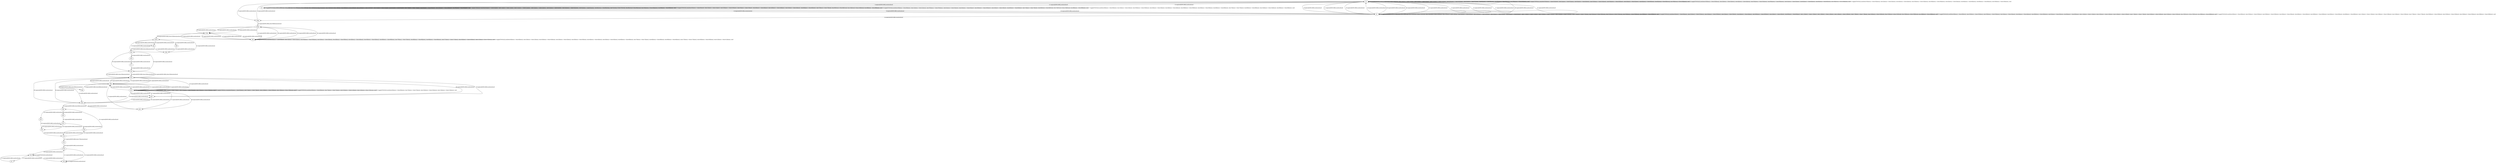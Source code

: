 # Total number of goals covered by this test: 1
# b56 --> d15m

digraph g {
"b3" -> "b3" [label = "1-toggle[TOGGLE];/null/door33[false]:=!(door33[false]); door2[false]:=!(door2[false]); door4[false]:=!(door4[false]); door20[false]:=!(door20[false]); door36[false]:=!(door36[false]); door5[false]:=!(door5[false]); door6[false]:=!(door6[false]); door8[false]:=!(door8[false]); door26[false]:=!(door26[false]); /null"];
"b3" -> "d36p" [label = "2-explore[EXPLORE];/null/null/null"];
"d36p" -> "b3" [label = "3-explore[EXPLORE];/null/null/null"];
"b3" -> "b3" [label = "4-toggle[TOGGLE];/null/door33[false]:=!(door33[false]); door2[false]:=!(door2[false]); door4[false]:=!(door4[false]); door20[false]:=!(door20[false]); door36[false]:=!(door36[false]); door5[false]:=!(door5[false]); door6[false]:=!(door6[false]); door8[false]:=!(door8[false]); door26[false]:=!(door26[false]); /null"];
"b3" -> "b4" [label = "5-explore[EXPLORE];/null/null/null"];
"b4" -> "b4" [label = "6-toggle[TOGGLE];/null/door0[false]:=!(door0[false]); door1[false]:=!(door1[false]); door33[false]:=!(door33[false]); door2[false]:=!(door2[false]); door4[false]:=!(door4[false]); door36[false]:=!(door36[false]); door5[false]:=!(door5[false]); door6[false]:=!(door6[false]); door7[false]:=!(door7[false]); door8[false]:=!(door8[false]); door24[false]:=!(door24[false]); door9[false]:=!(door9[false]); /null"];
"b4" -> "b4" [label = "7-toggle[TOGGLE];/null/door0[false]:=!(door0[false]); door1[false]:=!(door1[false]); door33[false]:=!(door33[false]); door2[false]:=!(door2[false]); door4[false]:=!(door4[false]); door36[false]:=!(door36[false]); door5[false]:=!(door5[false]); door6[false]:=!(door6[false]); door7[false]:=!(door7[false]); door8[false]:=!(door8[false]); door24[false]:=!(door24[false]); door9[false]:=!(door9[false]); /null"];
"b4" -> "b2" [label = "8-explore[EXPLORE];/null/null/null"];
"b2" -> "b3" [label = "9-explore[EXPLORE];/null/null/null"];
"b3" -> "b2" [label = "10-explore[EXPLORE];/null/null/null"];
"b2" -> "b3" [label = "11-explore[EXPLORE];/null/null/null"];
"b3" -> "b2" [label = "12-explore[EXPLORE];/null/null/null"];
"b2" -> "b2" [label = "13-toggle[TOGGLE];/null/door0[false]:=!(door0[false]); door32[false]:=!(door32[false]); door33[false]:=!(door33[false]); door2[false]:=!(door2[false]); door4[false]:=!(door4[false]); door36[false]:=!(door36[false]); door5[false]:=!(door5[false]); door9[false]:=!(door9[false]); door11[false]:=!(door11[false]); door13[false]:=!(door13[false]); door15[false]:=!(door15[false]); door17[false]:=!(door17[false]); door20[false]:=!(door20[false]); door22[false]:=!(door22[false]); door23[false]:=!(door23[false]); door29[false]:=!(door29[false]); /null"];
"b2" -> "b4" [label = "14-explore[EXPLORE];/null/null/null"];
"b4" -> "b4" [label = "15-toggle[TOGGLE];/null/door0[false]:=!(door0[false]); door1[false]:=!(door1[false]); door33[false]:=!(door33[false]); door2[false]:=!(door2[false]); door4[false]:=!(door4[false]); door36[false]:=!(door36[false]); door5[false]:=!(door5[false]); door6[false]:=!(door6[false]); door7[false]:=!(door7[false]); door8[false]:=!(door8[false]); door24[false]:=!(door24[false]); door9[false]:=!(door9[false]); /null"];
"b4" -> "b4" [label = "16-toggle[TOGGLE];/null/door0[false]:=!(door0[false]); door1[false]:=!(door1[false]); door33[false]:=!(door33[false]); door2[false]:=!(door2[false]); door4[false]:=!(door4[false]); door36[false]:=!(door36[false]); door5[false]:=!(door5[false]); door6[false]:=!(door6[false]); door7[false]:=!(door7[false]); door8[false]:=!(door8[false]); door24[false]:=!(door24[false]); door9[false]:=!(door9[false]); /null"];
"b4" -> "b4" [label = "17-toggle[TOGGLE];/null/door0[false]:=!(door0[false]); door1[false]:=!(door1[false]); door33[false]:=!(door33[false]); door2[false]:=!(door2[false]); door4[false]:=!(door4[false]); door36[false]:=!(door36[false]); door5[false]:=!(door5[false]); door6[false]:=!(door6[false]); door7[false]:=!(door7[false]); door8[false]:=!(door8[false]); door24[false]:=!(door24[false]); door9[false]:=!(door9[false]); /null"];
"b4" -> "b2" [label = "18-explore[EXPLORE];/null/null/null"];
"b2" -> "b2" [label = "19-toggle[TOGGLE];/null/door0[false]:=!(door0[false]); door32[false]:=!(door32[false]); door33[false]:=!(door33[false]); door2[false]:=!(door2[false]); door4[false]:=!(door4[false]); door36[false]:=!(door36[false]); door5[false]:=!(door5[false]); door9[false]:=!(door9[false]); door11[false]:=!(door11[false]); door13[false]:=!(door13[false]); door15[false]:=!(door15[false]); door17[false]:=!(door17[false]); door20[false]:=!(door20[false]); door22[false]:=!(door22[false]); door23[false]:=!(door23[false]); door29[false]:=!(door29[false]); /null"];
"b2" -> "b3" [label = "20-explore[EXPLORE];/null/null/null"];
"b3" -> "b4" [label = "21-explore[EXPLORE];/null/null/null"];
"b4" -> "b3" [label = "22-explore[EXPLORE];/null/null/null"];
"b3" -> "b3" [label = "23-toggle[TOGGLE];/null/door33[false]:=!(door33[false]); door2[false]:=!(door2[false]); door4[false]:=!(door4[false]); door20[false]:=!(door20[false]); door36[false]:=!(door36[false]); door5[false]:=!(door5[false]); door6[false]:=!(door6[false]); door8[false]:=!(door8[false]); door26[false]:=!(door26[false]); /null"];
"b3" -> "b2" [label = "24-explore[EXPLORE];/null/null/null"];
"b2" -> "b2" [label = "25-toggle[TOGGLE];/null/door0[false]:=!(door0[false]); door32[false]:=!(door32[false]); door33[false]:=!(door33[false]); door2[false]:=!(door2[false]); door4[false]:=!(door4[false]); door36[false]:=!(door36[false]); door5[false]:=!(door5[false]); door9[false]:=!(door9[false]); door11[false]:=!(door11[false]); door13[false]:=!(door13[false]); door15[false]:=!(door15[false]); door17[false]:=!(door17[false]); door20[false]:=!(door20[false]); door22[false]:=!(door22[false]); door23[false]:=!(door23[false]); door29[false]:=!(door29[false]); /null"];
"b2" -> "b3" [label = "26-explore[EXPLORE];/null/null/null"];
"b3" -> "b2" [label = "27-explore[EXPLORE];/null/null/null"];
"b2" -> "b3" [label = "28-explore[EXPLORE];/null/null/null"];
"b3" -> "b2" [label = "29-explore[EXPLORE];/null/null/null"];
"b2" -> "b3" [label = "30-explore[EXPLORE];/null/null/null"];
"b3" -> "b3" [label = "31-toggle[TOGGLE];/null/door33[false]:=!(door33[false]); door2[false]:=!(door2[false]); door4[false]:=!(door4[false]); door20[false]:=!(door20[false]); door36[false]:=!(door36[false]); door5[false]:=!(door5[false]); door6[false]:=!(door6[false]); door8[false]:=!(door8[false]); door26[false]:=!(door26[false]); /null"];
"b3" -> "b2" [label = "32-explore[EXPLORE];/null/null/null"];
"b2" -> "b2" [label = "33-toggle[TOGGLE];/null/door0[false]:=!(door0[false]); door32[false]:=!(door32[false]); door33[false]:=!(door33[false]); door2[false]:=!(door2[false]); door4[false]:=!(door4[false]); door36[false]:=!(door36[false]); door5[false]:=!(door5[false]); door9[false]:=!(door9[false]); door11[false]:=!(door11[false]); door13[false]:=!(door13[false]); door15[false]:=!(door15[false]); door17[false]:=!(door17[false]); door20[false]:=!(door20[false]); door22[false]:=!(door22[false]); door23[false]:=!(door23[false]); door29[false]:=!(door29[false]); /null"];
"b2" -> "d36p" [label = "34-explore[EXPLORE];/null/null/null"];
"d36p" -> "d36m" [label = "35-explore[EXPLORE];/door36[false]/null/null"];
"d36m" -> "d33p" [label = "36-explore[EXPLORE];/null/null/null"];
"d33p" -> "b86" [label = "37-explore[EXPLORE];/null/null/null"];
"b86" -> "b86" [label = "38-toggle[TOGGLE];/null/door0[false]:=!(door0[false]); door1[false]:=!(door1[false]); door33[false]:=!(door33[false]); door2[false]:=!(door2[false]); door3[false]:=!(door3[false]); door4[false]:=!(door4[false]); door5[false]:=!(door5[false]); door6[false]:=!(door6[false]); door7[false]:=!(door7[false]); door8[false]:=!(door8[false]); door9[false]:=!(door9[false]); door27[false]:=!(door27[false]); door30[false]:=!(door30[false]); door31[false]:=!(door31[false]); /null"];
"b86" -> "d36m" [label = "39-explore[EXPLORE];/null/null/null"];
"d36m" -> "d33p" [label = "40-explore[EXPLORE];/null/null/null"];
"d33p" -> "b86" [label = "41-explore[EXPLORE];/null/null/null"];
"b86" -> "b86" [label = "42-toggle[TOGGLE];/null/door0[false]:=!(door0[false]); door1[false]:=!(door1[false]); door33[false]:=!(door33[false]); door2[false]:=!(door2[false]); door3[false]:=!(door3[false]); door4[false]:=!(door4[false]); door5[false]:=!(door5[false]); door6[false]:=!(door6[false]); door7[false]:=!(door7[false]); door8[false]:=!(door8[false]); door9[false]:=!(door9[false]); door27[false]:=!(door27[false]); door30[false]:=!(door30[false]); door31[false]:=!(door31[false]); /null"];
"b86" -> "d36m" [label = "43-explore[EXPLORE];/null/null/null"];
"d36m" -> "b86" [label = "44-explore[EXPLORE];/null/null/null"];
"b86" -> "d36m" [label = "45-explore[EXPLORE];/null/null/null"];
"d36m" -> "d33p" [label = "46-explore[EXPLORE];/null/null/null"];
"d33p" -> "b86" [label = "47-explore[EXPLORE];/null/null/null"];
"b86" -> "d33p" [label = "48-explore[EXPLORE];/null/null/null"];
"d33p" -> "d33m" [label = "49-explore[EXPLORE];/door33[false]/null/null"];
"d33m" -> "d4p" [label = "50-explore[EXPLORE];/null/null/null"];
"d4p" -> "d6m" [label = "51-explore[EXPLORE];/null/null/null"];
"d6m" -> "d33m" [label = "52-explore[EXPLORE];/null/null/null"];
"d33m" -> "b88" [label = "53-explore[EXPLORE];/null/null/null"];
"b88" -> "d6m" [label = "54-explore[EXPLORE];/null/null/null"];
"d6m" -> "d33m" [label = "55-explore[EXPLORE];/null/null/null"];
"d33m" -> "d4p" [label = "56-explore[EXPLORE];/null/null/null"];
"d4p" -> "d4m" [label = "57-explore[EXPLORE];/door4[false]/null/null"];
"d4m" -> "d5m" [label = "58-explore[EXPLORE];/null/null/null"];
"d5m" -> "b71" [label = "59-explore[EXPLORE];/null/null/null"];
"b71" -> "d2p" [label = "60-explore[EXPLORE];/null/null/null"];
"d2p" -> "d2m" [label = "61-explore[EXPLORE];/door2[false]/null/null"];
"d2m" -> "d2p" [label = "62-explore[EXPLORE];/door2[false]/null/null"];
"d2p" -> "d4m" [label = "63-explore[EXPLORE];/null/null/null"];
"d4m" -> "d2p" [label = "64-explore[EXPLORE];/null/null/null"];
"d2p" -> "d2m" [label = "65-explore[EXPLORE];/door2[false]/null/null"];
"d2m" -> "gf17" [label = "66-explore[EXPLORE];/null/null/null"];
"gf17" -> "b101" [label = "67-explore[EXPLORE];/null/null/null"];
"b101" -> "d0m" [label = "68-explore[EXPLORE];/null/null/null"];
"d0m" -> "gf14" [label = "69-explore[EXPLORE];/null/null/null"];
"gf14" -> "d8m" [label = "70-explore[EXPLORE];/null/null/null"];
"d8m" -> "b101" [label = "71-explore[EXPLORE];/null/null/null"];
"b101" -> "b101" [label = "72-toggle[TOGGLE];/null/door0[false]:=!(door0[false]); door7[false]:=!(door7[false]); door23[false]:=!(door23[false]); door13[false]:=!(door13[false]); /null"];
"b101" -> "d8m" [label = "73-explore[EXPLORE];/null/null/null"];
"d8m" -> "d8p" [label = "74-explore[EXPLORE];/door8[false]/null/null"];
"d8p" -> "d8m" [label = "75-explore[EXPLORE];/door8[false]/null/null"];
"d8m" -> "d0m" [label = "76-explore[EXPLORE];/null/null/null"];
"d0m" -> "gf17" [label = "77-explore[EXPLORE];/null/null/null"];
"gf17" -> "d2m" [label = "78-explore[EXPLORE];/null/null/null"];
"d2m" -> "d8m" [label = "79-explore[EXPLORE];/null/null/null"];
"d8m" -> "d2m" [label = "80-explore[EXPLORE];/null/null/null"];
"d2m" -> "d8m" [label = "81-explore[EXPLORE];/null/null/null"];
"d8m" -> "d2m" [label = "82-explore[EXPLORE];/null/null/null"];
"d2m" -> "d0m" [label = "83-explore[EXPLORE];/null/null/null"];
"d0m" -> "d2m" [label = "84-explore[EXPLORE];/null/null/null"];
"d2m" -> "b101" [label = "85-explore[EXPLORE];/null/null/null"];
"b101" -> "gf14" [label = "86-explore[EXPLORE];/null/null/null"];
"gf14" -> "b101" [label = "87-explore[EXPLORE];/null/null/null"];
"b101" -> "b101" [label = "88-toggle[TOGGLE];/null/door0[false]:=!(door0[false]); door7[false]:=!(door7[false]); door23[false]:=!(door23[false]); door13[false]:=!(door13[false]); /null"];
"b101" -> "b101" [label = "89-toggle[TOGGLE];/null/door0[false]:=!(door0[false]); door7[false]:=!(door7[false]); door23[false]:=!(door23[false]); door13[false]:=!(door13[false]); /null"];
"b101" -> "d8m" [label = "90-explore[EXPLORE];/null/null/null"];
"d8m" -> "b101" [label = "91-explore[EXPLORE];/null/null/null"];
"b101" -> "b101" [label = "92-toggle[TOGGLE];/null/door0[false]:=!(door0[false]); door7[false]:=!(door7[false]); door23[false]:=!(door23[false]); door13[false]:=!(door13[false]); /null"];
"b101" -> "gf17" [label = "93-explore[EXPLORE];/null/null/null"];
"gf17" -> "d0m" [label = "94-explore[EXPLORE];/null/null/null"];
"d0m" -> "d0p" [label = "95-explore[EXPLORE];/door0[false]/null/null"];
"d0p" -> "b60" [label = "96-explore[EXPLORE];/null/null/null"];
"b60" -> "d1m" [label = "97-explore[EXPLORE];/null/null/null"];
"d1m" -> "b59" [label = "98-explore[EXPLORE];/null/null/null"];
"b59" -> "d7m" [label = "99-explore[EXPLORE];/null/null/null"];
"d7m" -> "b59" [label = "100-explore[EXPLORE];/null/null/null"];
"b59" -> "d0p" [label = "101-explore[EXPLORE];/null/null/null"];
"d0p" -> "b58" [label = "102-explore[EXPLORE];/null/null/null"];
"b58" -> "b61" [label = "103-explore[EXPLORE];/null/null/null"];
"b61" -> "d1m" [label = "104-explore[EXPLORE];/null/null/null"];
"d1m" -> "b61" [label = "105-explore[EXPLORE];/null/null/null"];
"b61" -> "d7m" [label = "106-explore[EXPLORE];/null/null/null"];
"d7m" -> "d7p" [label = "107-explore[EXPLORE];/door7[false]/null/null"];
"d7p" -> "d15m" [label = "108-explore[EXPLORE];/null/null/null"];
"d15m" -> "b54" [label = "109-explore[EXPLORE];/null/null/null"];
"b54" -> "b54" [label = "110-toggle[TOGGLE];/null/null/null"];
"b54" -> "b57" [label = "111-explore[EXPLORE];/null/null/null"];
"b57" -> "b54" [label = "112-explore[EXPLORE];/null/null/null"];
"b54" -> "b56" [label = "113-explore[EXPLORE];/null/null/null"];
"b56" -> "b56" [label = "114-toggle[TOGGLE];/null/null/null"];
"b56" -> "d15m" [label = "115-explore[EXPLORE];/null/null/null"];
"d15m" -> "b56" [label = "116-explore[EXPLORE];/null/null/null"];
}